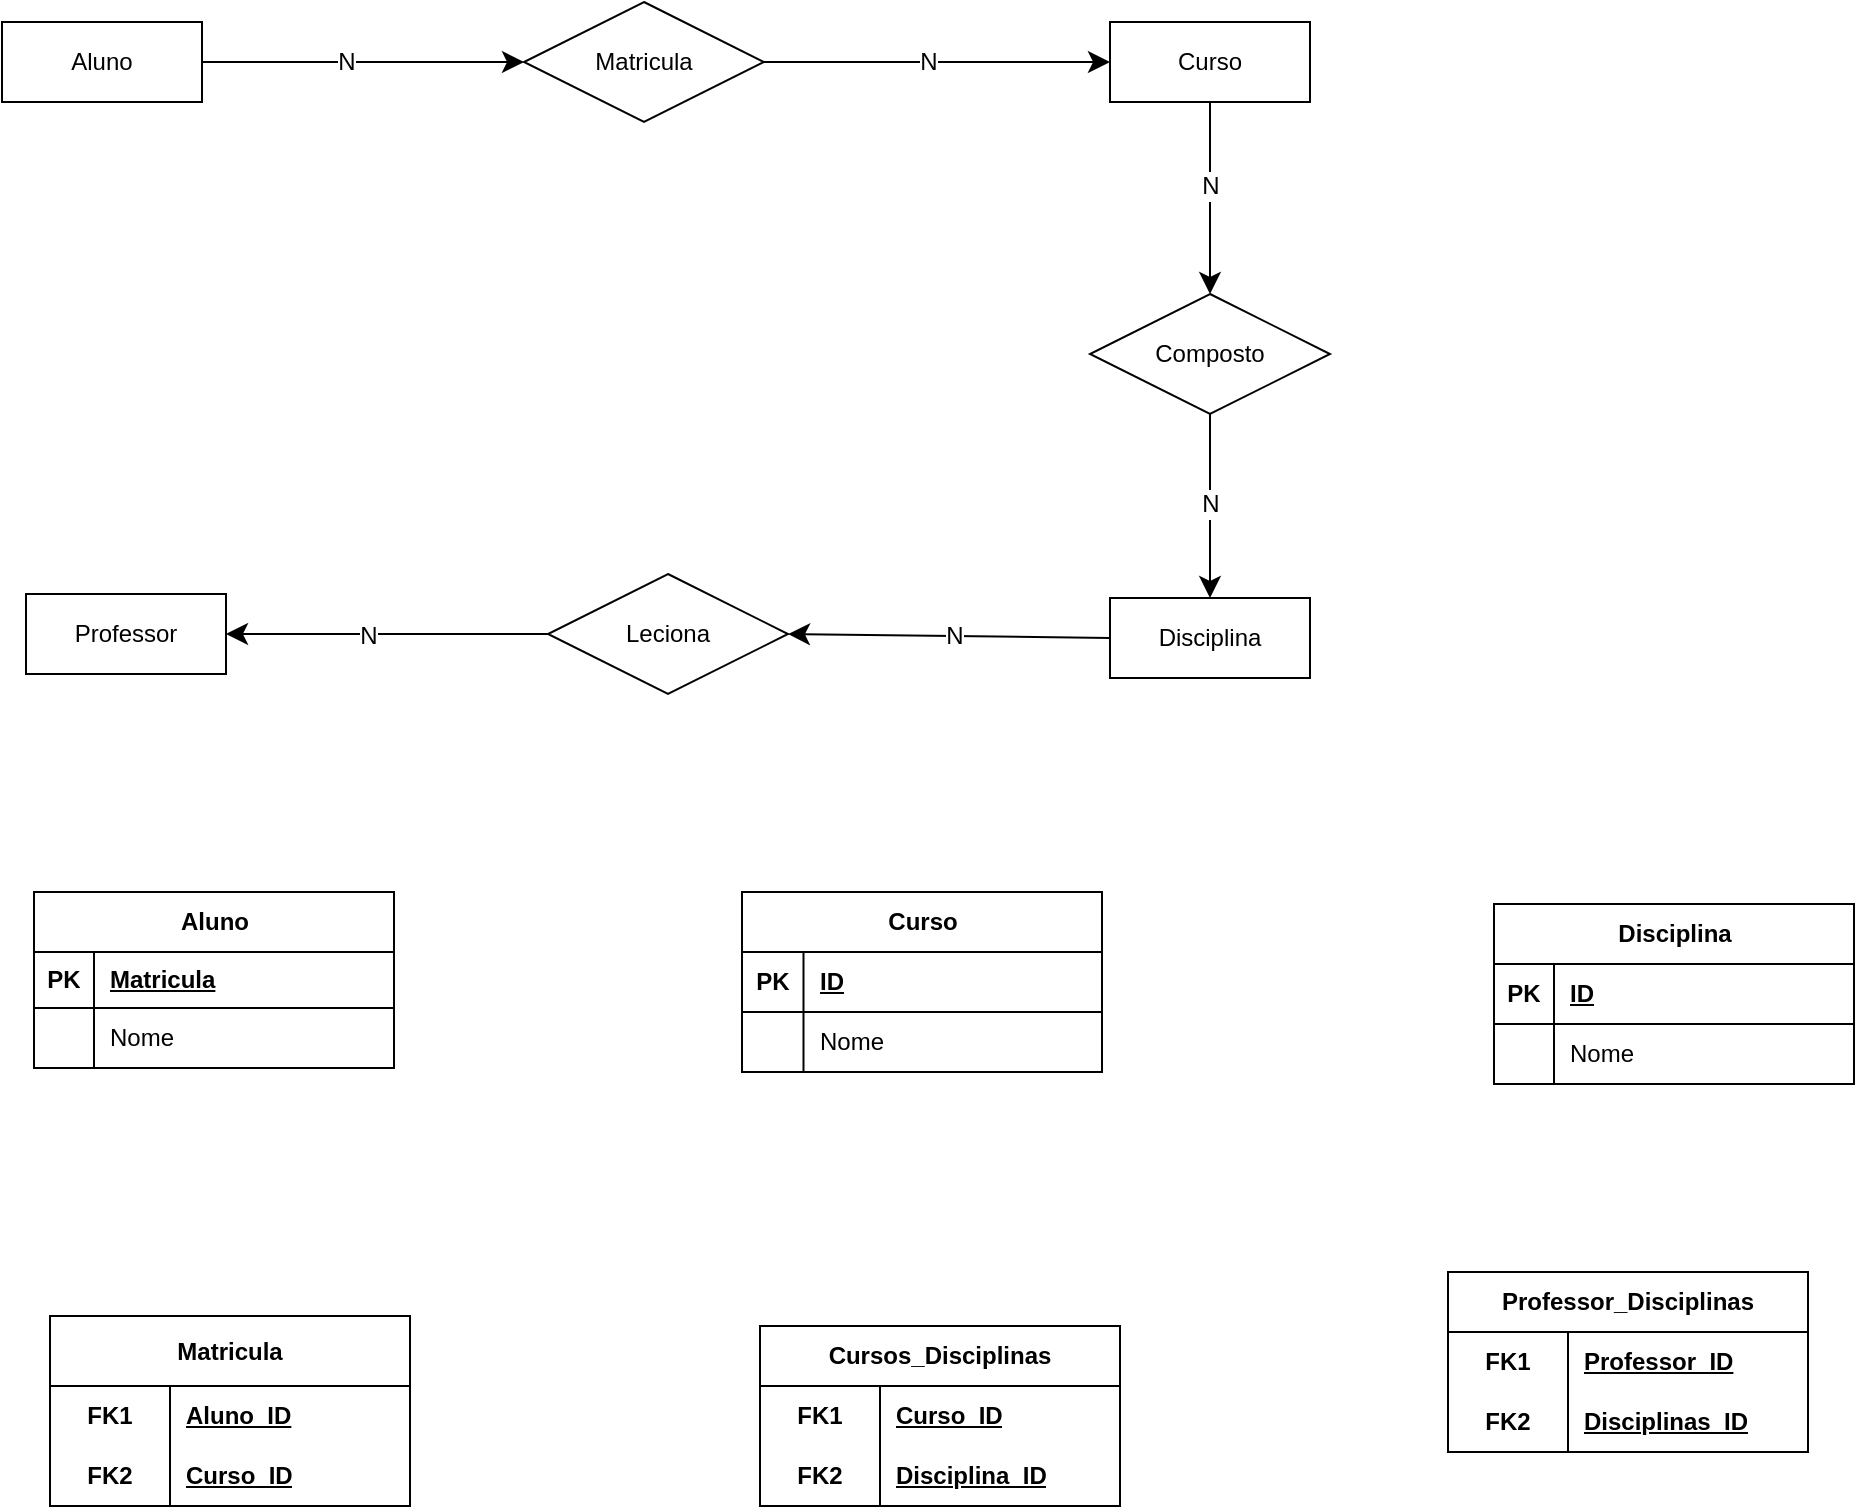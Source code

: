 <mxfile version="23.1.5" type="device">
  <diagram name="Página-1" id="_x0k3LC97LPzV2n-PFEP">
    <mxGraphModel dx="1464" dy="3633" grid="0" gridSize="10" guides="1" tooltips="1" connect="1" arrows="1" fold="1" page="0" pageScale="1" pageWidth="827" pageHeight="1169" math="0" shadow="0">
      <root>
        <mxCell id="0" />
        <mxCell id="1" parent="0" />
        <mxCell id="uy_7avdrMyK5Khe3bP0Y-9" style="edgeStyle=none;curved=1;rounded=0;orthogonalLoop=1;jettySize=auto;html=1;exitX=1;exitY=0.5;exitDx=0;exitDy=0;entryX=0;entryY=0.5;entryDx=0;entryDy=0;fontSize=12;startSize=8;endSize=8;" edge="1" parent="1" source="uy_7avdrMyK5Khe3bP0Y-2" target="uy_7avdrMyK5Khe3bP0Y-8">
          <mxGeometry relative="1" as="geometry" />
        </mxCell>
        <mxCell id="uy_7avdrMyK5Khe3bP0Y-11" value="N" style="edgeLabel;html=1;align=center;verticalAlign=middle;resizable=0;points=[];fontSize=12;" vertex="1" connectable="0" parent="uy_7avdrMyK5Khe3bP0Y-9">
          <mxGeometry x="-0.106" relative="1" as="geometry">
            <mxPoint as="offset" />
          </mxGeometry>
        </mxCell>
        <mxCell id="uy_7avdrMyK5Khe3bP0Y-2" value="Aluno" style="whiteSpace=wrap;html=1;align=center;" vertex="1" parent="1">
          <mxGeometry x="-554" y="-2710" width="100" height="40" as="geometry" />
        </mxCell>
        <mxCell id="uy_7avdrMyK5Khe3bP0Y-4" value="Professor" style="whiteSpace=wrap;html=1;align=center;" vertex="1" parent="1">
          <mxGeometry x="-542" y="-2424" width="100" height="40" as="geometry" />
        </mxCell>
        <mxCell id="uy_7avdrMyK5Khe3bP0Y-14" style="edgeStyle=none;curved=1;rounded=0;orthogonalLoop=1;jettySize=auto;html=1;exitX=0.5;exitY=1;exitDx=0;exitDy=0;entryX=0.5;entryY=0;entryDx=0;entryDy=0;fontSize=12;startSize=8;endSize=8;" edge="1" parent="1" source="uy_7avdrMyK5Khe3bP0Y-5" target="uy_7avdrMyK5Khe3bP0Y-13">
          <mxGeometry relative="1" as="geometry" />
        </mxCell>
        <mxCell id="uy_7avdrMyK5Khe3bP0Y-19" value="N" style="edgeLabel;html=1;align=center;verticalAlign=middle;resizable=0;points=[];fontSize=12;" vertex="1" connectable="0" parent="uy_7avdrMyK5Khe3bP0Y-14">
          <mxGeometry x="-0.125" relative="1" as="geometry">
            <mxPoint as="offset" />
          </mxGeometry>
        </mxCell>
        <mxCell id="uy_7avdrMyK5Khe3bP0Y-5" value="Curso" style="whiteSpace=wrap;html=1;align=center;" vertex="1" parent="1">
          <mxGeometry y="-2710" width="100" height="40" as="geometry" />
        </mxCell>
        <mxCell id="uy_7avdrMyK5Khe3bP0Y-26" style="edgeStyle=none;curved=1;rounded=0;orthogonalLoop=1;jettySize=auto;html=1;exitX=0;exitY=0.5;exitDx=0;exitDy=0;entryX=1;entryY=0.5;entryDx=0;entryDy=0;fontSize=12;startSize=8;endSize=8;" edge="1" parent="1" source="uy_7avdrMyK5Khe3bP0Y-6" target="uy_7avdrMyK5Khe3bP0Y-25">
          <mxGeometry relative="1" as="geometry" />
        </mxCell>
        <mxCell id="uy_7avdrMyK5Khe3bP0Y-29" value="N" style="edgeLabel;html=1;align=center;verticalAlign=middle;resizable=0;points=[];fontSize=12;" vertex="1" connectable="0" parent="uy_7avdrMyK5Khe3bP0Y-26">
          <mxGeometry x="-0.028" relative="1" as="geometry">
            <mxPoint as="offset" />
          </mxGeometry>
        </mxCell>
        <mxCell id="uy_7avdrMyK5Khe3bP0Y-6" value="Disciplina" style="whiteSpace=wrap;html=1;align=center;" vertex="1" parent="1">
          <mxGeometry y="-2422" width="100" height="40" as="geometry" />
        </mxCell>
        <mxCell id="uy_7avdrMyK5Khe3bP0Y-10" style="edgeStyle=none;curved=1;rounded=0;orthogonalLoop=1;jettySize=auto;html=1;exitX=1;exitY=0.5;exitDx=0;exitDy=0;entryX=0;entryY=0.5;entryDx=0;entryDy=0;fontSize=12;startSize=8;endSize=8;" edge="1" parent="1" source="uy_7avdrMyK5Khe3bP0Y-8" target="uy_7avdrMyK5Khe3bP0Y-5">
          <mxGeometry relative="1" as="geometry" />
        </mxCell>
        <mxCell id="uy_7avdrMyK5Khe3bP0Y-12" value="N" style="edgeLabel;html=1;align=center;verticalAlign=middle;resizable=0;points=[];fontSize=12;" vertex="1" connectable="0" parent="uy_7avdrMyK5Khe3bP0Y-10">
          <mxGeometry x="-0.052" y="-3" relative="1" as="geometry">
            <mxPoint y="-3" as="offset" />
          </mxGeometry>
        </mxCell>
        <mxCell id="uy_7avdrMyK5Khe3bP0Y-8" value="Matricula" style="shape=rhombus;perimeter=rhombusPerimeter;whiteSpace=wrap;html=1;align=center;" vertex="1" parent="1">
          <mxGeometry x="-293" y="-2720" width="120" height="60" as="geometry" />
        </mxCell>
        <mxCell id="uy_7avdrMyK5Khe3bP0Y-18" style="edgeStyle=none;curved=1;rounded=0;orthogonalLoop=1;jettySize=auto;html=1;exitX=0.5;exitY=1;exitDx=0;exitDy=0;entryX=0.5;entryY=0;entryDx=0;entryDy=0;fontSize=12;startSize=8;endSize=8;" edge="1" parent="1" source="uy_7avdrMyK5Khe3bP0Y-13" target="uy_7avdrMyK5Khe3bP0Y-6">
          <mxGeometry relative="1" as="geometry" />
        </mxCell>
        <mxCell id="uy_7avdrMyK5Khe3bP0Y-20" value="N" style="edgeLabel;html=1;align=center;verticalAlign=middle;resizable=0;points=[];fontSize=12;" vertex="1" connectable="0" parent="uy_7avdrMyK5Khe3bP0Y-18">
          <mxGeometry x="-0.038" relative="1" as="geometry">
            <mxPoint as="offset" />
          </mxGeometry>
        </mxCell>
        <mxCell id="uy_7avdrMyK5Khe3bP0Y-13" value="Composto" style="shape=rhombus;perimeter=rhombusPerimeter;whiteSpace=wrap;html=1;align=center;" vertex="1" parent="1">
          <mxGeometry x="-10" y="-2574" width="120" height="60" as="geometry" />
        </mxCell>
        <mxCell id="uy_7avdrMyK5Khe3bP0Y-27" style="edgeStyle=none;curved=1;rounded=0;orthogonalLoop=1;jettySize=auto;html=1;exitX=0;exitY=0.5;exitDx=0;exitDy=0;entryX=1;entryY=0.5;entryDx=0;entryDy=0;fontSize=12;startSize=8;endSize=8;" edge="1" parent="1" source="uy_7avdrMyK5Khe3bP0Y-25" target="uy_7avdrMyK5Khe3bP0Y-4">
          <mxGeometry relative="1" as="geometry" />
        </mxCell>
        <mxCell id="uy_7avdrMyK5Khe3bP0Y-28" value="N" style="edgeLabel;html=1;align=center;verticalAlign=middle;resizable=0;points=[];fontSize=12;" vertex="1" connectable="0" parent="uy_7avdrMyK5Khe3bP0Y-27">
          <mxGeometry x="0.118" y="1" relative="1" as="geometry">
            <mxPoint as="offset" />
          </mxGeometry>
        </mxCell>
        <mxCell id="uy_7avdrMyK5Khe3bP0Y-25" value="Leciona" style="shape=rhombus;perimeter=rhombusPerimeter;whiteSpace=wrap;html=1;align=center;" vertex="1" parent="1">
          <mxGeometry x="-281" y="-2434" width="120" height="60" as="geometry" />
        </mxCell>
        <mxCell id="uy_7avdrMyK5Khe3bP0Y-30" value="Aluno" style="shape=table;startSize=30;container=1;collapsible=1;childLayout=tableLayout;fixedRows=1;rowLines=0;fontStyle=1;align=center;resizeLast=1;html=1;" vertex="1" parent="1">
          <mxGeometry x="-538" y="-2275" width="180" height="88" as="geometry" />
        </mxCell>
        <mxCell id="uy_7avdrMyK5Khe3bP0Y-31" value="" style="shape=tableRow;horizontal=0;startSize=0;swimlaneHead=0;swimlaneBody=0;fillColor=none;collapsible=0;dropTarget=0;points=[[0,0.5],[1,0.5]];portConstraint=eastwest;top=0;left=0;right=0;bottom=1;" vertex="1" parent="uy_7avdrMyK5Khe3bP0Y-30">
          <mxGeometry y="30" width="180" height="28" as="geometry" />
        </mxCell>
        <mxCell id="uy_7avdrMyK5Khe3bP0Y-32" value="PK" style="shape=partialRectangle;connectable=0;fillColor=none;top=0;left=0;bottom=0;right=0;fontStyle=1;overflow=hidden;whiteSpace=wrap;html=1;" vertex="1" parent="uy_7avdrMyK5Khe3bP0Y-31">
          <mxGeometry width="30" height="28" as="geometry">
            <mxRectangle width="30" height="28" as="alternateBounds" />
          </mxGeometry>
        </mxCell>
        <mxCell id="uy_7avdrMyK5Khe3bP0Y-33" value="Matricula" style="shape=partialRectangle;connectable=0;fillColor=none;top=0;left=0;bottom=0;right=0;align=left;spacingLeft=6;fontStyle=5;overflow=hidden;whiteSpace=wrap;html=1;" vertex="1" parent="uy_7avdrMyK5Khe3bP0Y-31">
          <mxGeometry x="30" width="150" height="28" as="geometry">
            <mxRectangle width="150" height="28" as="alternateBounds" />
          </mxGeometry>
        </mxCell>
        <mxCell id="uy_7avdrMyK5Khe3bP0Y-34" value="" style="shape=tableRow;horizontal=0;startSize=0;swimlaneHead=0;swimlaneBody=0;fillColor=none;collapsible=0;dropTarget=0;points=[[0,0.5],[1,0.5]];portConstraint=eastwest;top=0;left=0;right=0;bottom=0;" vertex="1" parent="uy_7avdrMyK5Khe3bP0Y-30">
          <mxGeometry y="58" width="180" height="30" as="geometry" />
        </mxCell>
        <mxCell id="uy_7avdrMyK5Khe3bP0Y-35" value="" style="shape=partialRectangle;connectable=0;fillColor=none;top=0;left=0;bottom=0;right=0;editable=1;overflow=hidden;whiteSpace=wrap;html=1;" vertex="1" parent="uy_7avdrMyK5Khe3bP0Y-34">
          <mxGeometry width="30" height="30" as="geometry">
            <mxRectangle width="30" height="30" as="alternateBounds" />
          </mxGeometry>
        </mxCell>
        <mxCell id="uy_7avdrMyK5Khe3bP0Y-36" value="Nome" style="shape=partialRectangle;connectable=0;fillColor=none;top=0;left=0;bottom=0;right=0;align=left;spacingLeft=6;overflow=hidden;whiteSpace=wrap;html=1;" vertex="1" parent="uy_7avdrMyK5Khe3bP0Y-34">
          <mxGeometry x="30" width="150" height="30" as="geometry">
            <mxRectangle width="150" height="30" as="alternateBounds" />
          </mxGeometry>
        </mxCell>
        <mxCell id="uy_7avdrMyK5Khe3bP0Y-43" value="Curso" style="shape=table;startSize=30;container=1;collapsible=1;childLayout=tableLayout;fixedRows=1;rowLines=0;fontStyle=1;align=center;resizeLast=1;html=1;" vertex="1" parent="1">
          <mxGeometry x="-184" y="-2275" width="180" height="90" as="geometry" />
        </mxCell>
        <mxCell id="uy_7avdrMyK5Khe3bP0Y-44" value="" style="shape=tableRow;horizontal=0;startSize=0;swimlaneHead=0;swimlaneBody=0;fillColor=none;collapsible=0;dropTarget=0;points=[[0,0.5],[1,0.5]];portConstraint=eastwest;top=0;left=0;right=0;bottom=1;" vertex="1" parent="uy_7avdrMyK5Khe3bP0Y-43">
          <mxGeometry y="30" width="180" height="30" as="geometry" />
        </mxCell>
        <mxCell id="uy_7avdrMyK5Khe3bP0Y-45" value="PK" style="shape=partialRectangle;connectable=0;fillColor=none;top=0;left=0;bottom=0;right=0;fontStyle=1;overflow=hidden;whiteSpace=wrap;html=1;" vertex="1" parent="uy_7avdrMyK5Khe3bP0Y-44">
          <mxGeometry width="30.75" height="30" as="geometry">
            <mxRectangle width="30.75" height="30" as="alternateBounds" />
          </mxGeometry>
        </mxCell>
        <mxCell id="uy_7avdrMyK5Khe3bP0Y-46" value="ID" style="shape=partialRectangle;connectable=0;fillColor=none;top=0;left=0;bottom=0;right=0;align=left;spacingLeft=6;fontStyle=5;overflow=hidden;whiteSpace=wrap;html=1;" vertex="1" parent="uy_7avdrMyK5Khe3bP0Y-44">
          <mxGeometry x="30.75" width="149.25" height="30" as="geometry">
            <mxRectangle width="149.25" height="30" as="alternateBounds" />
          </mxGeometry>
        </mxCell>
        <mxCell id="uy_7avdrMyK5Khe3bP0Y-47" value="" style="shape=tableRow;horizontal=0;startSize=0;swimlaneHead=0;swimlaneBody=0;fillColor=none;collapsible=0;dropTarget=0;points=[[0,0.5],[1,0.5]];portConstraint=eastwest;top=0;left=0;right=0;bottom=0;" vertex="1" parent="uy_7avdrMyK5Khe3bP0Y-43">
          <mxGeometry y="60" width="180" height="30" as="geometry" />
        </mxCell>
        <mxCell id="uy_7avdrMyK5Khe3bP0Y-48" value="" style="shape=partialRectangle;connectable=0;fillColor=none;top=0;left=0;bottom=0;right=0;editable=1;overflow=hidden;whiteSpace=wrap;html=1;" vertex="1" parent="uy_7avdrMyK5Khe3bP0Y-47">
          <mxGeometry width="30.75" height="30" as="geometry">
            <mxRectangle width="30.75" height="30" as="alternateBounds" />
          </mxGeometry>
        </mxCell>
        <mxCell id="uy_7avdrMyK5Khe3bP0Y-49" value="Nome" style="shape=partialRectangle;connectable=0;fillColor=none;top=0;left=0;bottom=0;right=0;align=left;spacingLeft=6;overflow=hidden;whiteSpace=wrap;html=1;" vertex="1" parent="uy_7avdrMyK5Khe3bP0Y-47">
          <mxGeometry x="30.75" width="149.25" height="30" as="geometry">
            <mxRectangle width="149.25" height="30" as="alternateBounds" />
          </mxGeometry>
        </mxCell>
        <mxCell id="uy_7avdrMyK5Khe3bP0Y-69" value="Matricula" style="shape=table;startSize=35;container=1;collapsible=1;childLayout=tableLayout;fixedRows=1;rowLines=0;fontStyle=1;align=center;resizeLast=1;html=1;whiteSpace=wrap;" vertex="1" parent="1">
          <mxGeometry x="-530" y="-2063" width="180" height="95" as="geometry" />
        </mxCell>
        <mxCell id="uy_7avdrMyK5Khe3bP0Y-70" value="" style="shape=tableRow;horizontal=0;startSize=0;swimlaneHead=0;swimlaneBody=0;fillColor=none;collapsible=0;dropTarget=0;points=[[0,0.5],[1,0.5]];portConstraint=eastwest;top=0;left=0;right=0;bottom=0;html=1;" vertex="1" parent="uy_7avdrMyK5Khe3bP0Y-69">
          <mxGeometry y="35" width="180" height="30" as="geometry" />
        </mxCell>
        <mxCell id="uy_7avdrMyK5Khe3bP0Y-71" value="FK1" style="shape=partialRectangle;connectable=0;fillColor=none;top=0;left=0;bottom=0;right=0;fontStyle=1;overflow=hidden;html=1;whiteSpace=wrap;" vertex="1" parent="uy_7avdrMyK5Khe3bP0Y-70">
          <mxGeometry width="60" height="30" as="geometry">
            <mxRectangle width="60" height="30" as="alternateBounds" />
          </mxGeometry>
        </mxCell>
        <mxCell id="uy_7avdrMyK5Khe3bP0Y-72" value="Aluno_ID" style="shape=partialRectangle;connectable=0;fillColor=none;top=0;left=0;bottom=0;right=0;align=left;spacingLeft=6;fontStyle=5;overflow=hidden;html=1;whiteSpace=wrap;" vertex="1" parent="uy_7avdrMyK5Khe3bP0Y-70">
          <mxGeometry x="60" width="120" height="30" as="geometry">
            <mxRectangle width="120" height="30" as="alternateBounds" />
          </mxGeometry>
        </mxCell>
        <mxCell id="uy_7avdrMyK5Khe3bP0Y-73" value="" style="shape=tableRow;horizontal=0;startSize=0;swimlaneHead=0;swimlaneBody=0;fillColor=none;collapsible=0;dropTarget=0;points=[[0,0.5],[1,0.5]];portConstraint=eastwest;top=0;left=0;right=0;bottom=1;html=1;" vertex="1" parent="uy_7avdrMyK5Khe3bP0Y-69">
          <mxGeometry y="65" width="180" height="30" as="geometry" />
        </mxCell>
        <mxCell id="uy_7avdrMyK5Khe3bP0Y-74" value="FK2" style="shape=partialRectangle;connectable=0;fillColor=none;top=0;left=0;bottom=0;right=0;fontStyle=1;overflow=hidden;html=1;whiteSpace=wrap;" vertex="1" parent="uy_7avdrMyK5Khe3bP0Y-73">
          <mxGeometry width="60" height="30" as="geometry">
            <mxRectangle width="60" height="30" as="alternateBounds" />
          </mxGeometry>
        </mxCell>
        <mxCell id="uy_7avdrMyK5Khe3bP0Y-75" value="Curso_ID" style="shape=partialRectangle;connectable=0;fillColor=none;top=0;left=0;bottom=0;right=0;align=left;spacingLeft=6;fontStyle=5;overflow=hidden;html=1;whiteSpace=wrap;" vertex="1" parent="uy_7avdrMyK5Khe3bP0Y-73">
          <mxGeometry x="60" width="120" height="30" as="geometry">
            <mxRectangle width="120" height="30" as="alternateBounds" />
          </mxGeometry>
        </mxCell>
        <mxCell id="uy_7avdrMyK5Khe3bP0Y-115" value="Disciplina" style="shape=table;startSize=30;container=1;collapsible=1;childLayout=tableLayout;fixedRows=1;rowLines=0;fontStyle=1;align=center;resizeLast=1;html=1;" vertex="1" parent="1">
          <mxGeometry x="192" y="-2269" width="180" height="90" as="geometry" />
        </mxCell>
        <mxCell id="uy_7avdrMyK5Khe3bP0Y-116" value="" style="shape=tableRow;horizontal=0;startSize=0;swimlaneHead=0;swimlaneBody=0;fillColor=none;collapsible=0;dropTarget=0;points=[[0,0.5],[1,0.5]];portConstraint=eastwest;top=0;left=0;right=0;bottom=1;" vertex="1" parent="uy_7avdrMyK5Khe3bP0Y-115">
          <mxGeometry y="30" width="180" height="30" as="geometry" />
        </mxCell>
        <mxCell id="uy_7avdrMyK5Khe3bP0Y-117" value="PK" style="shape=partialRectangle;connectable=0;fillColor=none;top=0;left=0;bottom=0;right=0;fontStyle=1;overflow=hidden;whiteSpace=wrap;html=1;" vertex="1" parent="uy_7avdrMyK5Khe3bP0Y-116">
          <mxGeometry width="30" height="30" as="geometry">
            <mxRectangle width="30" height="30" as="alternateBounds" />
          </mxGeometry>
        </mxCell>
        <mxCell id="uy_7avdrMyK5Khe3bP0Y-118" value="ID" style="shape=partialRectangle;connectable=0;fillColor=none;top=0;left=0;bottom=0;right=0;align=left;spacingLeft=6;fontStyle=5;overflow=hidden;whiteSpace=wrap;html=1;" vertex="1" parent="uy_7avdrMyK5Khe3bP0Y-116">
          <mxGeometry x="30" width="150" height="30" as="geometry">
            <mxRectangle width="150" height="30" as="alternateBounds" />
          </mxGeometry>
        </mxCell>
        <mxCell id="uy_7avdrMyK5Khe3bP0Y-119" value="" style="shape=tableRow;horizontal=0;startSize=0;swimlaneHead=0;swimlaneBody=0;fillColor=none;collapsible=0;dropTarget=0;points=[[0,0.5],[1,0.5]];portConstraint=eastwest;top=0;left=0;right=0;bottom=0;" vertex="1" parent="uy_7avdrMyK5Khe3bP0Y-115">
          <mxGeometry y="60" width="180" height="30" as="geometry" />
        </mxCell>
        <mxCell id="uy_7avdrMyK5Khe3bP0Y-120" value="" style="shape=partialRectangle;connectable=0;fillColor=none;top=0;left=0;bottom=0;right=0;editable=1;overflow=hidden;whiteSpace=wrap;html=1;" vertex="1" parent="uy_7avdrMyK5Khe3bP0Y-119">
          <mxGeometry width="30" height="30" as="geometry">
            <mxRectangle width="30" height="30" as="alternateBounds" />
          </mxGeometry>
        </mxCell>
        <mxCell id="uy_7avdrMyK5Khe3bP0Y-121" value="Nome" style="shape=partialRectangle;connectable=0;fillColor=none;top=0;left=0;bottom=0;right=0;align=left;spacingLeft=6;overflow=hidden;whiteSpace=wrap;html=1;" vertex="1" parent="uy_7avdrMyK5Khe3bP0Y-119">
          <mxGeometry x="30" width="150" height="30" as="geometry">
            <mxRectangle width="150" height="30" as="alternateBounds" />
          </mxGeometry>
        </mxCell>
        <mxCell id="uy_7avdrMyK5Khe3bP0Y-142" value="Cursos_Disciplinas" style="shape=table;startSize=30;container=1;collapsible=1;childLayout=tableLayout;fixedRows=1;rowLines=0;fontStyle=1;align=center;resizeLast=1;html=1;whiteSpace=wrap;" vertex="1" parent="1">
          <mxGeometry x="-175" y="-2058" width="180" height="90" as="geometry" />
        </mxCell>
        <mxCell id="uy_7avdrMyK5Khe3bP0Y-143" value="" style="shape=tableRow;horizontal=0;startSize=0;swimlaneHead=0;swimlaneBody=0;fillColor=none;collapsible=0;dropTarget=0;points=[[0,0.5],[1,0.5]];portConstraint=eastwest;top=0;left=0;right=0;bottom=0;html=1;" vertex="1" parent="uy_7avdrMyK5Khe3bP0Y-142">
          <mxGeometry y="30" width="180" height="30" as="geometry" />
        </mxCell>
        <mxCell id="uy_7avdrMyK5Khe3bP0Y-144" value="FK1" style="shape=partialRectangle;connectable=0;fillColor=none;top=0;left=0;bottom=0;right=0;fontStyle=1;overflow=hidden;html=1;whiteSpace=wrap;" vertex="1" parent="uy_7avdrMyK5Khe3bP0Y-143">
          <mxGeometry width="60" height="30" as="geometry">
            <mxRectangle width="60" height="30" as="alternateBounds" />
          </mxGeometry>
        </mxCell>
        <mxCell id="uy_7avdrMyK5Khe3bP0Y-145" value="Curso_ID" style="shape=partialRectangle;connectable=0;fillColor=none;top=0;left=0;bottom=0;right=0;align=left;spacingLeft=6;fontStyle=5;overflow=hidden;html=1;whiteSpace=wrap;" vertex="1" parent="uy_7avdrMyK5Khe3bP0Y-143">
          <mxGeometry x="60" width="120" height="30" as="geometry">
            <mxRectangle width="120" height="30" as="alternateBounds" />
          </mxGeometry>
        </mxCell>
        <mxCell id="uy_7avdrMyK5Khe3bP0Y-146" value="" style="shape=tableRow;horizontal=0;startSize=0;swimlaneHead=0;swimlaneBody=0;fillColor=none;collapsible=0;dropTarget=0;points=[[0,0.5],[1,0.5]];portConstraint=eastwest;top=0;left=0;right=0;bottom=1;html=1;" vertex="1" parent="uy_7avdrMyK5Khe3bP0Y-142">
          <mxGeometry y="60" width="180" height="30" as="geometry" />
        </mxCell>
        <mxCell id="uy_7avdrMyK5Khe3bP0Y-147" value="FK2" style="shape=partialRectangle;connectable=0;fillColor=none;top=0;left=0;bottom=0;right=0;fontStyle=1;overflow=hidden;html=1;whiteSpace=wrap;" vertex="1" parent="uy_7avdrMyK5Khe3bP0Y-146">
          <mxGeometry width="60" height="30" as="geometry">
            <mxRectangle width="60" height="30" as="alternateBounds" />
          </mxGeometry>
        </mxCell>
        <mxCell id="uy_7avdrMyK5Khe3bP0Y-148" value="Disciplina_ID" style="shape=partialRectangle;connectable=0;fillColor=none;top=0;left=0;bottom=0;right=0;align=left;spacingLeft=6;fontStyle=5;overflow=hidden;html=1;whiteSpace=wrap;" vertex="1" parent="uy_7avdrMyK5Khe3bP0Y-146">
          <mxGeometry x="60" width="120" height="30" as="geometry">
            <mxRectangle width="120" height="30" as="alternateBounds" />
          </mxGeometry>
        </mxCell>
        <mxCell id="uy_7avdrMyK5Khe3bP0Y-168" value="Professor_Disciplinas" style="shape=table;startSize=30;container=1;collapsible=1;childLayout=tableLayout;fixedRows=1;rowLines=0;fontStyle=1;align=center;resizeLast=1;html=1;whiteSpace=wrap;" vertex="1" parent="1">
          <mxGeometry x="169" y="-2085" width="180" height="90" as="geometry" />
        </mxCell>
        <mxCell id="uy_7avdrMyK5Khe3bP0Y-169" value="" style="shape=tableRow;horizontal=0;startSize=0;swimlaneHead=0;swimlaneBody=0;fillColor=none;collapsible=0;dropTarget=0;points=[[0,0.5],[1,0.5]];portConstraint=eastwest;top=0;left=0;right=0;bottom=0;html=1;" vertex="1" parent="uy_7avdrMyK5Khe3bP0Y-168">
          <mxGeometry y="30" width="180" height="30" as="geometry" />
        </mxCell>
        <mxCell id="uy_7avdrMyK5Khe3bP0Y-170" value="FK1" style="shape=partialRectangle;connectable=0;fillColor=none;top=0;left=0;bottom=0;right=0;fontStyle=1;overflow=hidden;html=1;whiteSpace=wrap;" vertex="1" parent="uy_7avdrMyK5Khe3bP0Y-169">
          <mxGeometry width="60" height="30" as="geometry">
            <mxRectangle width="60" height="30" as="alternateBounds" />
          </mxGeometry>
        </mxCell>
        <mxCell id="uy_7avdrMyK5Khe3bP0Y-171" value="Professor_ID" style="shape=partialRectangle;connectable=0;fillColor=none;top=0;left=0;bottom=0;right=0;align=left;spacingLeft=6;fontStyle=5;overflow=hidden;html=1;whiteSpace=wrap;" vertex="1" parent="uy_7avdrMyK5Khe3bP0Y-169">
          <mxGeometry x="60" width="120" height="30" as="geometry">
            <mxRectangle width="120" height="30" as="alternateBounds" />
          </mxGeometry>
        </mxCell>
        <mxCell id="uy_7avdrMyK5Khe3bP0Y-172" value="" style="shape=tableRow;horizontal=0;startSize=0;swimlaneHead=0;swimlaneBody=0;fillColor=none;collapsible=0;dropTarget=0;points=[[0,0.5],[1,0.5]];portConstraint=eastwest;top=0;left=0;right=0;bottom=1;html=1;" vertex="1" parent="uy_7avdrMyK5Khe3bP0Y-168">
          <mxGeometry y="60" width="180" height="30" as="geometry" />
        </mxCell>
        <mxCell id="uy_7avdrMyK5Khe3bP0Y-173" value="FK2" style="shape=partialRectangle;connectable=0;fillColor=none;top=0;left=0;bottom=0;right=0;fontStyle=1;overflow=hidden;html=1;whiteSpace=wrap;" vertex="1" parent="uy_7avdrMyK5Khe3bP0Y-172">
          <mxGeometry width="60" height="30" as="geometry">
            <mxRectangle width="60" height="30" as="alternateBounds" />
          </mxGeometry>
        </mxCell>
        <mxCell id="uy_7avdrMyK5Khe3bP0Y-174" value="Disciplinas_ID" style="shape=partialRectangle;connectable=0;fillColor=none;top=0;left=0;bottom=0;right=0;align=left;spacingLeft=6;fontStyle=5;overflow=hidden;html=1;whiteSpace=wrap;" vertex="1" parent="uy_7avdrMyK5Khe3bP0Y-172">
          <mxGeometry x="60" width="120" height="30" as="geometry">
            <mxRectangle width="120" height="30" as="alternateBounds" />
          </mxGeometry>
        </mxCell>
      </root>
    </mxGraphModel>
  </diagram>
</mxfile>
